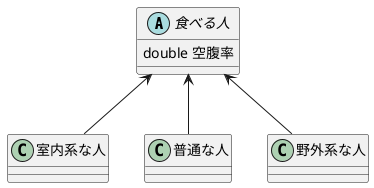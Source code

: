 @startuml

abstract class 食べる人 {
    double 空腹率
}

食べる人 <-- 室内系な人
食べる人 <-- 普通な人
食べる人 <-- 野外系な人

@enduml